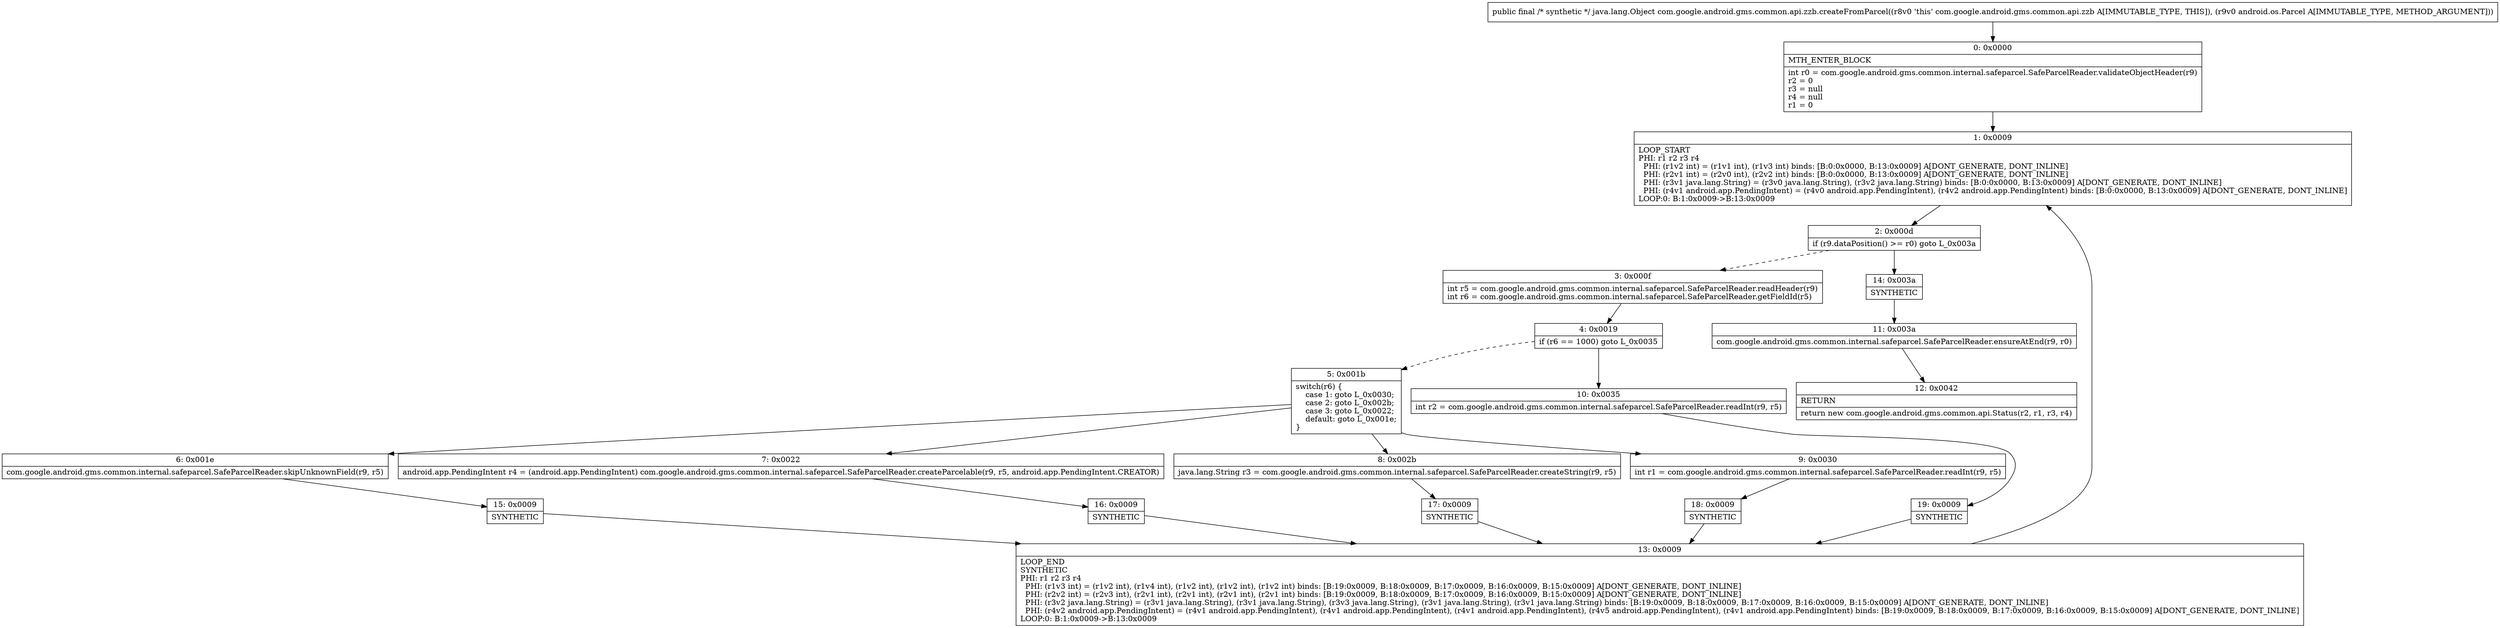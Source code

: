 digraph "CFG forcom.google.android.gms.common.api.zzb.createFromParcel(Landroid\/os\/Parcel;)Ljava\/lang\/Object;" {
Node_0 [shape=record,label="{0\:\ 0x0000|MTH_ENTER_BLOCK\l|int r0 = com.google.android.gms.common.internal.safeparcel.SafeParcelReader.validateObjectHeader(r9)\lr2 = 0\lr3 = null\lr4 = null\lr1 = 0\l}"];
Node_1 [shape=record,label="{1\:\ 0x0009|LOOP_START\lPHI: r1 r2 r3 r4 \l  PHI: (r1v2 int) = (r1v1 int), (r1v3 int) binds: [B:0:0x0000, B:13:0x0009] A[DONT_GENERATE, DONT_INLINE]\l  PHI: (r2v1 int) = (r2v0 int), (r2v2 int) binds: [B:0:0x0000, B:13:0x0009] A[DONT_GENERATE, DONT_INLINE]\l  PHI: (r3v1 java.lang.String) = (r3v0 java.lang.String), (r3v2 java.lang.String) binds: [B:0:0x0000, B:13:0x0009] A[DONT_GENERATE, DONT_INLINE]\l  PHI: (r4v1 android.app.PendingIntent) = (r4v0 android.app.PendingIntent), (r4v2 android.app.PendingIntent) binds: [B:0:0x0000, B:13:0x0009] A[DONT_GENERATE, DONT_INLINE]\lLOOP:0: B:1:0x0009\-\>B:13:0x0009\l}"];
Node_2 [shape=record,label="{2\:\ 0x000d|if (r9.dataPosition() \>= r0) goto L_0x003a\l}"];
Node_3 [shape=record,label="{3\:\ 0x000f|int r5 = com.google.android.gms.common.internal.safeparcel.SafeParcelReader.readHeader(r9)\lint r6 = com.google.android.gms.common.internal.safeparcel.SafeParcelReader.getFieldId(r5)\l}"];
Node_4 [shape=record,label="{4\:\ 0x0019|if (r6 == 1000) goto L_0x0035\l}"];
Node_5 [shape=record,label="{5\:\ 0x001b|switch(r6) \{\l    case 1: goto L_0x0030;\l    case 2: goto L_0x002b;\l    case 3: goto L_0x0022;\l    default: goto L_0x001e;\l\}\l}"];
Node_6 [shape=record,label="{6\:\ 0x001e|com.google.android.gms.common.internal.safeparcel.SafeParcelReader.skipUnknownField(r9, r5)\l}"];
Node_7 [shape=record,label="{7\:\ 0x0022|android.app.PendingIntent r4 = (android.app.PendingIntent) com.google.android.gms.common.internal.safeparcel.SafeParcelReader.createParcelable(r9, r5, android.app.PendingIntent.CREATOR)\l}"];
Node_8 [shape=record,label="{8\:\ 0x002b|java.lang.String r3 = com.google.android.gms.common.internal.safeparcel.SafeParcelReader.createString(r9, r5)\l}"];
Node_9 [shape=record,label="{9\:\ 0x0030|int r1 = com.google.android.gms.common.internal.safeparcel.SafeParcelReader.readInt(r9, r5)\l}"];
Node_10 [shape=record,label="{10\:\ 0x0035|int r2 = com.google.android.gms.common.internal.safeparcel.SafeParcelReader.readInt(r9, r5)\l}"];
Node_11 [shape=record,label="{11\:\ 0x003a|com.google.android.gms.common.internal.safeparcel.SafeParcelReader.ensureAtEnd(r9, r0)\l}"];
Node_12 [shape=record,label="{12\:\ 0x0042|RETURN\l|return new com.google.android.gms.common.api.Status(r2, r1, r3, r4)\l}"];
Node_13 [shape=record,label="{13\:\ 0x0009|LOOP_END\lSYNTHETIC\lPHI: r1 r2 r3 r4 \l  PHI: (r1v3 int) = (r1v2 int), (r1v4 int), (r1v2 int), (r1v2 int), (r1v2 int) binds: [B:19:0x0009, B:18:0x0009, B:17:0x0009, B:16:0x0009, B:15:0x0009] A[DONT_GENERATE, DONT_INLINE]\l  PHI: (r2v2 int) = (r2v3 int), (r2v1 int), (r2v1 int), (r2v1 int), (r2v1 int) binds: [B:19:0x0009, B:18:0x0009, B:17:0x0009, B:16:0x0009, B:15:0x0009] A[DONT_GENERATE, DONT_INLINE]\l  PHI: (r3v2 java.lang.String) = (r3v1 java.lang.String), (r3v1 java.lang.String), (r3v3 java.lang.String), (r3v1 java.lang.String), (r3v1 java.lang.String) binds: [B:19:0x0009, B:18:0x0009, B:17:0x0009, B:16:0x0009, B:15:0x0009] A[DONT_GENERATE, DONT_INLINE]\l  PHI: (r4v2 android.app.PendingIntent) = (r4v1 android.app.PendingIntent), (r4v1 android.app.PendingIntent), (r4v1 android.app.PendingIntent), (r4v5 android.app.PendingIntent), (r4v1 android.app.PendingIntent) binds: [B:19:0x0009, B:18:0x0009, B:17:0x0009, B:16:0x0009, B:15:0x0009] A[DONT_GENERATE, DONT_INLINE]\lLOOP:0: B:1:0x0009\-\>B:13:0x0009\l}"];
Node_14 [shape=record,label="{14\:\ 0x003a|SYNTHETIC\l}"];
Node_15 [shape=record,label="{15\:\ 0x0009|SYNTHETIC\l}"];
Node_16 [shape=record,label="{16\:\ 0x0009|SYNTHETIC\l}"];
Node_17 [shape=record,label="{17\:\ 0x0009|SYNTHETIC\l}"];
Node_18 [shape=record,label="{18\:\ 0x0009|SYNTHETIC\l}"];
Node_19 [shape=record,label="{19\:\ 0x0009|SYNTHETIC\l}"];
MethodNode[shape=record,label="{public final \/* synthetic *\/ java.lang.Object com.google.android.gms.common.api.zzb.createFromParcel((r8v0 'this' com.google.android.gms.common.api.zzb A[IMMUTABLE_TYPE, THIS]), (r9v0 android.os.Parcel A[IMMUTABLE_TYPE, METHOD_ARGUMENT])) }"];
MethodNode -> Node_0;
Node_0 -> Node_1;
Node_1 -> Node_2;
Node_2 -> Node_3[style=dashed];
Node_2 -> Node_14;
Node_3 -> Node_4;
Node_4 -> Node_5[style=dashed];
Node_4 -> Node_10;
Node_5 -> Node_6;
Node_5 -> Node_7;
Node_5 -> Node_8;
Node_5 -> Node_9;
Node_6 -> Node_15;
Node_7 -> Node_16;
Node_8 -> Node_17;
Node_9 -> Node_18;
Node_10 -> Node_19;
Node_11 -> Node_12;
Node_13 -> Node_1;
Node_14 -> Node_11;
Node_15 -> Node_13;
Node_16 -> Node_13;
Node_17 -> Node_13;
Node_18 -> Node_13;
Node_19 -> Node_13;
}

